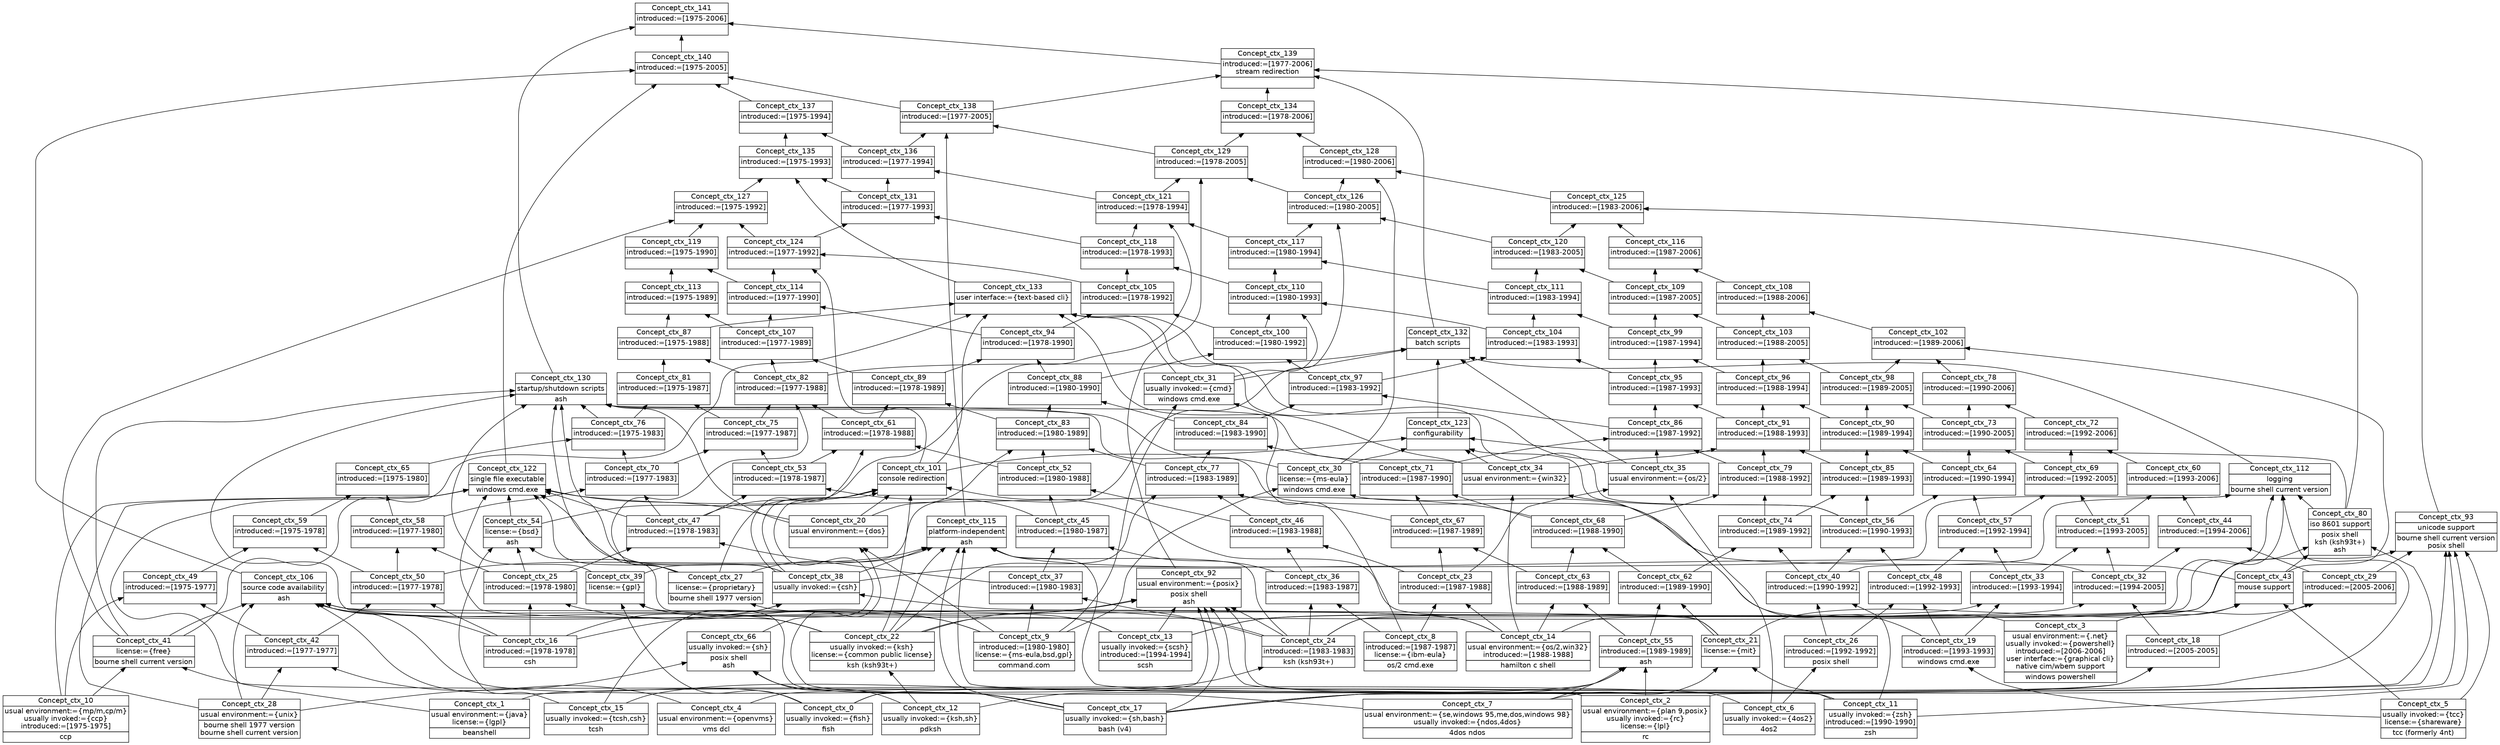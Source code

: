 digraph G { 
	rankdir=BT;
	margin=0;
	node [margin="0.03,0.03",fontname="DejaVu Sans"];
	ranksep=0.3;
	nodesep=0.2;
//graph[label="name:ctx,concept number:142,object number:24,attribute number:160"
1 [shape=none,label=<<table border="0" cellborder="1" cellspacing="0" port="p"><tr><td>Concept_ctx_1</td></tr><tr><td>usual environment:={java}<br/>license:={lgpl}<br/></td></tr><tr><td>beanshell<br/></td></tr></table>>];
10 [shape=none,label=<<table border="0" cellborder="1" cellspacing="0" port="p"><tr><td>Concept_ctx_2</td></tr><tr><td>usual environment:={plan 9,posix}<br/>usually invoked:={rc}<br/>license:={lpl}<br/></td></tr><tr><td>rc<br/></td></tr></table>>];
11 [shape=none,label=<<table border="0" cellborder="1" cellspacing="0" port="p"><tr><td>Concept_ctx_7</td></tr><tr><td>usual environment:={se,windows 95,me,dos,windows 98}<br/>usually invoked:={ndos,4dos}<br/></td></tr><tr><td>4dos ndos<br/></td></tr></table>>];
119 [shape=none,label=<<table border="0" cellborder="1" cellspacing="0" port="p"><tr><td>Concept_ctx_8</td></tr><tr><td>introduced:=[1987-1987]<br/>license:={ibm-eula}<br/></td></tr><tr><td>os/2 cmd.exe<br/></td></tr></table>>];
121 [shape=none,label=<<table border="0" cellborder="1" cellspacing="0" port="p"><tr><td>Concept_ctx_9</td></tr><tr><td>introduced:=[1980-1980]<br/>license:={ms-eula,bsd,gpl}<br/></td></tr><tr><td>command.com<br/></td></tr></table>>];
122 [shape=none,label=<<table border="0" cellborder="1" cellspacing="0" port="p"><tr><td>Concept_ctx_16</td></tr><tr><td>introduced:=[1978-1978]<br/></td></tr><tr><td>csh<br/></td></tr></table>>];
13 [shape=none,label=<<table border="0" cellborder="1" cellspacing="0" port="p"><tr><td>Concept_ctx_6</td></tr><tr><td>usually invoked:={4os2}<br/></td></tr><tr><td>4os2<br/></td></tr></table>>];
14 [shape=none,label=<<table border="0" cellborder="1" cellspacing="0" port="p"><tr><td>Concept_ctx_11</td></tr><tr><td>usually invoked:={zsh}<br/>introduced:=[1990-1990]<br/></td></tr><tr><td>zsh<br/></td></tr></table>>];
15 [shape=none,label=<<table border="0" cellborder="1" cellspacing="0" port="p"><tr><td>Concept_ctx_13</td></tr><tr><td>usually invoked:={scsh}<br/>introduced:=[1994-1994]<br/></td></tr><tr><td>scsh<br/></td></tr></table>>];
17 [shape=none,label=<<table border="0" cellborder="1" cellspacing="0" port="p"><tr><td>Concept_ctx_5</td></tr><tr><td>usually invoked:={tcc}<br/>license:={shareware}<br/></td></tr><tr><td>tcc (formerly 4nt)<br/></td></tr></table>>];
18 [shape=none,label=<<table border="0" cellborder="1" cellspacing="0" port="p"><tr><td>Concept_ctx_0</td></tr><tr><td>usually invoked:={fish}<br/></td></tr><tr><td>fish<br/></td></tr></table>>];
21 [shape=none,label=<<table border="0" cellborder="1" cellspacing="0" port="p"><tr><td>Concept_ctx_15</td></tr><tr><td>usually invoked:={tcsh,csh}<br/></td></tr><tr><td>tcsh<br/></td></tr></table>>];
22 [shape=none,label=<<table border="0" cellborder="1" cellspacing="0" port="p"><tr><td>Concept_ctx_12</td></tr><tr><td>usually invoked:={ksh,sh}<br/></td></tr><tr><td>pdksh<br/></td></tr></table>>];
23 [shape=none,label=<<table border="0" cellborder="1" cellspacing="0" port="p"><tr><td>Concept_ctx_17</td></tr><tr><td>usually invoked:={sh,bash}<br/></td></tr><tr><td>bash (v4)<br/></td></tr></table>>];
3 [shape=none,label=<<table border="0" cellborder="1" cellspacing="0" port="p"><tr><td>Concept_ctx_4</td></tr><tr><td>usual environment:={openvms}<br/></td></tr><tr><td>vms dcl<br/></td></tr></table>>];
5 [shape=none,label=<<table border="0" cellborder="1" cellspacing="0" port="p"><tr><td>Concept_ctx_3</td></tr><tr><td>usual environment:={.net}<br/>usually invoked:={powershell}<br/>introduced:=[2006-2006]<br/>user interface:={graphical cli}<br/>native cim/wbem support<br/></td></tr><tr><td>windows powershell<br/></td></tr></table>>];
8 [shape=none,label=<<table border="0" cellborder="1" cellspacing="0" port="p"><tr><td>Concept_ctx_10</td></tr><tr><td>usual environment:={mp/m,cp/m}<br/>usually invoked:={ccp}<br/>introduced:=[1975-1975]<br/></td></tr><tr><td>ccp<br/></td></tr></table>>];
9 [shape=none,label=<<table border="0" cellborder="1" cellspacing="0" port="p"><tr><td>Concept_ctx_14</td></tr><tr><td>usual environment:={os/2,win32}<br/>introduced:=[1988-1988]<br/></td></tr><tr><td>hamilton c shell<br/></td></tr></table>>];
109 [shape=none,label=<<table border="0" cellborder="1" cellspacing="0" port="p"><tr><td>Concept_ctx_23</td></tr><tr><td>introduced:=[1987-1988]<br/></td></tr><tr><td><br/></td></tr></table>>];
112 [shape=none,label=<<table border="0" cellborder="1" cellspacing="0" port="p"><tr><td>Concept_ctx_25</td></tr><tr><td>introduced:=[1978-1980]<br/></td></tr><tr><td><br/></td></tr></table>>];
115 [shape=none,label=<<table border="0" cellborder="1" cellspacing="0" port="p"><tr><td>Concept_ctx_18</td></tr><tr><td>introduced:=[2005-2005]<br/></td></tr><tr><td><br/></td></tr></table>>];
116 [shape=none,label=<<table border="0" cellborder="1" cellspacing="0" port="p"><tr><td>Concept_ctx_19</td></tr><tr><td>introduced:=[1993-1993]<br/></td></tr><tr><td>windows cmd.exe<br/></td></tr></table>>];
117 [shape=none,label=<<table border="0" cellborder="1" cellspacing="0" port="p"><tr><td>Concept_ctx_26</td></tr><tr><td>introduced:=[1992-1992]<br/></td></tr><tr><td>posix shell<br/></td></tr></table>>];
12 [shape=none,label=<<table border="0" cellborder="1" cellspacing="0" port="p"><tr><td>Concept_ctx_22</td></tr><tr><td>usually invoked:={ksh}<br/>license:={common public license}<br/></td></tr><tr><td>ksh (ksh93t+)<br/></td></tr></table>>];
120 [shape=none,label=<<table border="0" cellborder="1" cellspacing="0" port="p"><tr><td>Concept_ctx_24</td></tr><tr><td>introduced:=[1983-1983]<br/></td></tr><tr><td>ksh (ksh93t+)<br/></td></tr></table>>];
128 [shape=none,label=<<table border="0" cellborder="1" cellspacing="0" port="p"><tr><td>Concept_ctx_27</td></tr><tr><td>license:={proprietary}<br/></td></tr><tr><td>bourne shell 1977 version<br/></td></tr></table>>];
129 [shape=none,label=<<table border="0" cellborder="1" cellspacing="0" port="p"><tr><td>Concept_ctx_21</td></tr><tr><td>license:={mit}<br/></td></tr><tr><td><br/></td></tr></table>>];
4 [shape=none,label=<<table border="0" cellborder="1" cellspacing="0" port="p"><tr><td>Concept_ctx_20</td></tr><tr><td>usual environment:={dos}<br/></td></tr><tr><td><br/></td></tr></table>>];
7 [shape=none,label=<<table border="0" cellborder="1" cellspacing="0" port="p"><tr><td>Concept_ctx_28</td></tr><tr><td>usual environment:={unix}<br/></td></tr><tr><td>bourne shell 1977 version<br/>bourne shell current version<br/></td></tr></table>>];
0 [shape=none,label=<<table border="0" cellborder="1" cellspacing="0" port="p"><tr><td>Concept_ctx_35</td></tr><tr><td>usual environment:={os/2}<br/></td></tr><tr><td><br/></td></tr></table>>];
102 [shape=none,label=<<table border="0" cellborder="1" cellspacing="0" port="p"><tr><td>Concept_ctx_29</td></tr><tr><td>introduced:=[2005-2006]<br/></td></tr><tr><td><br/></td></tr></table>>];
103 [shape=none,label=<<table border="0" cellborder="1" cellspacing="0" port="p"><tr><td>Concept_ctx_32</td></tr><tr><td>introduced:=[1994-2005]<br/></td></tr><tr><td><br/></td></tr></table>>];
104 [shape=none,label=<<table border="0" cellborder="1" cellspacing="0" port="p"><tr><td>Concept_ctx_33</td></tr><tr><td>introduced:=[1993-1994]<br/></td></tr><tr><td><br/></td></tr></table>>];
106 [shape=none,label=<<table border="0" cellborder="1" cellspacing="0" port="p"><tr><td>Concept_ctx_40</td></tr><tr><td>introduced:=[1990-1992]<br/></td></tr><tr><td><br/></td></tr></table>>];
110 [shape=none,label=<<table border="0" cellborder="1" cellspacing="0" port="p"><tr><td>Concept_ctx_36</td></tr><tr><td>introduced:=[1983-1987]<br/></td></tr><tr><td><br/></td></tr></table>>];
111 [shape=none,label=<<table border="0" cellborder="1" cellspacing="0" port="p"><tr><td>Concept_ctx_37</td></tr><tr><td>introduced:=[1980-1983]<br/></td></tr><tr><td><br/></td></tr></table>>];
123 [shape=none,label=<<table border="0" cellborder="1" cellspacing="0" port="p"><tr><td>Concept_ctx_42</td></tr><tr><td>introduced:=[1977-1977]<br/></td></tr><tr><td><br/></td></tr></table>>];
125 [shape=none,label=<<table border="0" cellborder="1" cellspacing="0" port="p"><tr><td>Concept_ctx_39</td></tr><tr><td>license:={gpl}<br/></td></tr><tr><td><br/></td></tr></table>>];
126 [shape=none,label=<<table border="0" cellborder="1" cellspacing="0" port="p"><tr><td>Concept_ctx_30</td></tr><tr><td>license:={ms-eula}<br/></td></tr><tr><td>windows cmd.exe<br/></td></tr></table>>];
130 [shape=none,label=<<table border="0" cellborder="1" cellspacing="0" port="p"><tr><td>Concept_ctx_41</td></tr><tr><td>license:={free}<br/></td></tr><tr><td>bourne shell current version<br/></td></tr></table>>];
19 [shape=none,label=<<table border="0" cellborder="1" cellspacing="0" port="p"><tr><td>Concept_ctx_38</td></tr><tr><td>usually invoked:={csh}<br/></td></tr><tr><td><br/></td></tr></table>>];
2 [shape=none,label=<<table border="0" cellborder="1" cellspacing="0" port="p"><tr><td>Concept_ctx_34</td></tr><tr><td>usual environment:={win32}<br/></td></tr><tr><td><br/></td></tr></table>>];
20 [shape=none,label=<<table border="0" cellborder="1" cellspacing="0" port="p"><tr><td>Concept_ctx_31</td></tr><tr><td>usually invoked:={cmd}<br/></td></tr><tr><td>windows cmd.exe<br/></td></tr></table>>];
105 [shape=none,label=<<table border="0" cellborder="1" cellspacing="0" port="p"><tr><td>Concept_ctx_48</td></tr><tr><td>introduced:=[1992-1993]<br/></td></tr><tr><td><br/></td></tr></table>>];
113 [shape=none,label=<<table border="0" cellborder="1" cellspacing="0" port="p"><tr><td>Concept_ctx_50</td></tr><tr><td>introduced:=[1977-1978]<br/></td></tr><tr><td><br/></td></tr></table>>];
114 [shape=none,label=<<table border="0" cellborder="1" cellspacing="0" port="p"><tr><td>Concept_ctx_49</td></tr><tr><td>introduced:=[1975-1977]<br/></td></tr><tr><td><br/></td></tr></table>>];
133 [shape=none,label=<<table border="0" cellborder="1" cellspacing="0" port="p"><tr><td>Concept_ctx_43</td></tr><tr><td>mouse support<br/></td></tr><tr><td><br/></td></tr></table>>];
90 [shape=none,label=<<table border="0" cellborder="1" cellspacing="0" port="p"><tr><td>Concept_ctx_44</td></tr><tr><td>introduced:=[1994-2006]<br/></td></tr><tr><td><br/></td></tr></table>>];
97 [shape=none,label=<<table border="0" cellborder="1" cellspacing="0" port="p"><tr><td>Concept_ctx_46</td></tr><tr><td>introduced:=[1983-1988]<br/></td></tr><tr><td><br/></td></tr></table>>];
98 [shape=none,label=<<table border="0" cellborder="1" cellspacing="0" port="p"><tr><td>Concept_ctx_45</td></tr><tr><td>introduced:=[1980-1987]<br/></td></tr><tr><td><br/></td></tr></table>>];
99 [shape=none,label=<<table border="0" cellborder="1" cellspacing="0" port="p"><tr><td>Concept_ctx_47</td></tr><tr><td>introduced:=[1978-1983]<br/></td></tr><tr><td><br/></td></tr></table>>];
100 [shape=none,label=<<table border="0" cellborder="1" cellspacing="0" port="p"><tr><td>Concept_ctx_58</td></tr><tr><td>introduced:=[1977-1980]<br/></td></tr><tr><td><br/></td></tr></table>>];
101 [shape=none,label=<<table border="0" cellborder="1" cellspacing="0" port="p"><tr><td>Concept_ctx_59</td></tr><tr><td>introduced:=[1975-1978]<br/></td></tr><tr><td><br/></td></tr></table>>];
118 [shape=none,label=<<table border="0" cellborder="1" cellspacing="0" port="p"><tr><td>Concept_ctx_55</td></tr><tr><td>introduced:=[1989-1989]<br/></td></tr><tr><td>ash<br/></td></tr></table>>];
127 [shape=none,label=<<table border="0" cellborder="1" cellspacing="0" port="p"><tr><td>Concept_ctx_54</td></tr><tr><td>license:={bsd}<br/></td></tr><tr><td>ash<br/></td></tr></table>>];
86 [shape=none,label=<<table border="0" cellborder="1" cellspacing="0" port="p"><tr><td>Concept_ctx_52</td></tr><tr><td>introduced:=[1980-1988]<br/></td></tr><tr><td><br/></td></tr></table>>];
87 [shape=none,label=<<table border="0" cellborder="1" cellspacing="0" port="p"><tr><td>Concept_ctx_53</td></tr><tr><td>introduced:=[1978-1987]<br/></td></tr><tr><td><br/></td></tr></table>>];
91 [shape=none,label=<<table border="0" cellborder="1" cellspacing="0" port="p"><tr><td>Concept_ctx_51</td></tr><tr><td>introduced:=[1993-2005]<br/></td></tr><tr><td><br/></td></tr></table>>];
92 [shape=none,label=<<table border="0" cellborder="1" cellspacing="0" port="p"><tr><td>Concept_ctx_57</td></tr><tr><td>introduced:=[1992-1994]<br/></td></tr><tr><td><br/></td></tr></table>>];
93 [shape=none,label=<<table border="0" cellborder="1" cellspacing="0" port="p"><tr><td>Concept_ctx_56</td></tr><tr><td>introduced:=[1990-1993]<br/></td></tr><tr><td><br/></td></tr></table>>];
107 [shape=none,label=<<table border="0" cellborder="1" cellspacing="0" port="p"><tr><td>Concept_ctx_62</td></tr><tr><td>introduced:=[1989-1990]<br/></td></tr><tr><td><br/></td></tr></table>>];
108 [shape=none,label=<<table border="0" cellborder="1" cellspacing="0" port="p"><tr><td>Concept_ctx_63</td></tr><tr><td>introduced:=[1988-1989]<br/></td></tr><tr><td><br/></td></tr></table>>];
16 [shape=none,label=<<table border="0" cellborder="1" cellspacing="0" port="p"><tr><td>Concept_ctx_66</td></tr><tr><td>usually invoked:={sh}<br/></td></tr><tr><td>posix shell<br/>ash<br/></td></tr></table>>];
76 [shape=none,label=<<table border="0" cellborder="1" cellspacing="0" port="p"><tr><td>Concept_ctx_61</td></tr><tr><td>introduced:=[1978-1988]<br/></td></tr><tr><td><br/></td></tr></table>>];
79 [shape=none,label=<<table border="0" cellborder="1" cellspacing="0" port="p"><tr><td>Concept_ctx_60</td></tr><tr><td>introduced:=[1993-2006]<br/></td></tr><tr><td><br/></td></tr></table>>];
81 [shape=none,label=<<table border="0" cellborder="1" cellspacing="0" port="p"><tr><td>Concept_ctx_64</td></tr><tr><td>introduced:=[1990-1994]<br/></td></tr><tr><td><br/></td></tr></table>>];
89 [shape=none,label=<<table border="0" cellborder="1" cellspacing="0" port="p"><tr><td>Concept_ctx_65</td></tr><tr><td>introduced:=[1975-1980]<br/></td></tr><tr><td><br/></td></tr></table>>];
80 [shape=none,label=<<table border="0" cellborder="1" cellspacing="0" port="p"><tr><td>Concept_ctx_69</td></tr><tr><td>introduced:=[1992-2005]<br/></td></tr><tr><td><br/></td></tr></table>>];
88 [shape=none,label=<<table border="0" cellborder="1" cellspacing="0" port="p"><tr><td>Concept_ctx_70</td></tr><tr><td>introduced:=[1977-1983]<br/></td></tr><tr><td><br/></td></tr></table>>];
95 [shape=none,label=<<table border="0" cellborder="1" cellspacing="0" port="p"><tr><td>Concept_ctx_68</td></tr><tr><td>introduced:=[1988-1990]<br/></td></tr><tr><td><br/></td></tr></table>>];
96 [shape=none,label=<<table border="0" cellborder="1" cellspacing="0" port="p"><tr><td>Concept_ctx_67</td></tr><tr><td>introduced:=[1987-1989]<br/></td></tr><tr><td><br/></td></tr></table>>];
69 [shape=none,label=<<table border="0" cellborder="1" cellspacing="0" port="p"><tr><td>Concept_ctx_72</td></tr><tr><td>introduced:=[1992-2006]<br/></td></tr><tr><td><br/></td></tr></table>>];
70 [shape=none,label=<<table border="0" cellborder="1" cellspacing="0" port="p"><tr><td>Concept_ctx_73</td></tr><tr><td>introduced:=[1990-2005]<br/></td></tr><tr><td><br/></td></tr></table>>];
77 [shape=none,label=<<table border="0" cellborder="1" cellspacing="0" port="p"><tr><td>Concept_ctx_75</td></tr><tr><td>introduced:=[1977-1987]<br/></td></tr><tr><td><br/></td></tr></table>>];
78 [shape=none,label=<<table border="0" cellborder="1" cellspacing="0" port="p"><tr><td>Concept_ctx_76</td></tr><tr><td>introduced:=[1975-1983]<br/></td></tr><tr><td><br/></td></tr></table>>];
84 [shape=none,label=<<table border="0" cellborder="1" cellspacing="0" port="p"><tr><td>Concept_ctx_71</td></tr><tr><td>introduced:=[1987-1990]<br/></td></tr><tr><td><br/></td></tr></table>>];
94 [shape=none,label=<<table border="0" cellborder="1" cellspacing="0" port="p"><tr><td>Concept_ctx_74</td></tr><tr><td>introduced:=[1989-1992]<br/></td></tr><tr><td><br/></td></tr></table>>];
135 [shape=none,label=<<table border="0" cellborder="1" cellspacing="0" port="p"><tr><td>Concept_ctx_80</td></tr><tr><td>iso 8601 support<br/></td></tr><tr><td>posix shell<br/>ksh (ksh93t+)<br/>ash<br/></td></tr></table>>];
60 [shape=none,label=<<table border="0" cellborder="1" cellspacing="0" port="p"><tr><td>Concept_ctx_78</td></tr><tr><td>introduced:=[1990-2006]<br/></td></tr><tr><td><br/></td></tr></table>>];
67 [shape=none,label=<<table border="0" cellborder="1" cellspacing="0" port="p"><tr><td>Concept_ctx_82</td></tr><tr><td>introduced:=[1977-1988]<br/></td></tr><tr><td><br/></td></tr></table>>];
68 [shape=none,label=<<table border="0" cellborder="1" cellspacing="0" port="p"><tr><td>Concept_ctx_81</td></tr><tr><td>introduced:=[1975-1987]<br/></td></tr><tr><td><br/></td></tr></table>>];
83 [shape=none,label=<<table border="0" cellborder="1" cellspacing="0" port="p"><tr><td>Concept_ctx_79</td></tr><tr><td>introduced:=[1988-1992]<br/></td></tr><tr><td><br/></td></tr></table>>];
85 [shape=none,label=<<table border="0" cellborder="1" cellspacing="0" port="p"><tr><td>Concept_ctx_77</td></tr><tr><td>introduced:=[1983-1989]<br/></td></tr><tr><td><br/></td></tr></table>>];
59 [shape=none,label=<<table border="0" cellborder="1" cellspacing="0" port="p"><tr><td>Concept_ctx_87</td></tr><tr><td>introduced:=[1975-1988]<br/></td></tr><tr><td><br/></td></tr></table>>];
73 [shape=none,label=<<table border="0" cellborder="1" cellspacing="0" port="p"><tr><td>Concept_ctx_86</td></tr><tr><td>introduced:=[1987-1992]<br/></td></tr><tr><td><br/></td></tr></table>>];
74 [shape=none,label=<<table border="0" cellborder="1" cellspacing="0" port="p"><tr><td>Concept_ctx_84</td></tr><tr><td>introduced:=[1983-1990]<br/></td></tr><tr><td><br/></td></tr></table>>];
75 [shape=none,label=<<table border="0" cellborder="1" cellspacing="0" port="p"><tr><td>Concept_ctx_83</td></tr><tr><td>introduced:=[1980-1989]<br/></td></tr><tr><td><br/></td></tr></table>>];
82 [shape=none,label=<<table border="0" cellborder="1" cellspacing="0" port="p"><tr><td>Concept_ctx_85</td></tr><tr><td>introduced:=[1989-1993]<br/></td></tr><tr><td><br/></td></tr></table>>];
134 [shape=none,label=<<table border="0" cellborder="1" cellspacing="0" port="p"><tr><td>Concept_ctx_93</td></tr><tr><td>unicode support<br/></td></tr><tr><td>bourne shell current version<br/>posix shell<br/></td></tr></table>>];
6 [shape=none,label=<<table border="0" cellborder="1" cellspacing="0" port="p"><tr><td>Concept_ctx_92</td></tr><tr><td>usual environment:={posix}<br/></td></tr><tr><td>posix shell<br/>ash<br/></td></tr></table>>];
65 [shape=none,label=<<table border="0" cellborder="1" cellspacing="0" port="p"><tr><td>Concept_ctx_88</td></tr><tr><td>introduced:=[1980-1990]<br/></td></tr><tr><td><br/></td></tr></table>>];
66 [shape=none,label=<<table border="0" cellborder="1" cellspacing="0" port="p"><tr><td>Concept_ctx_89</td></tr><tr><td>introduced:=[1978-1989]<br/></td></tr><tr><td><br/></td></tr></table>>];
71 [shape=none,label=<<table border="0" cellborder="1" cellspacing="0" port="p"><tr><td>Concept_ctx_90</td></tr><tr><td>introduced:=[1989-1994]<br/></td></tr><tr><td><br/></td></tr></table>>];
72 [shape=none,label=<<table border="0" cellborder="1" cellspacing="0" port="p"><tr><td>Concept_ctx_91</td></tr><tr><td>introduced:=[1988-1993]<br/></td></tr><tr><td><br/></td></tr></table>>];
57 [shape=none,label=<<table border="0" cellborder="1" cellspacing="0" port="p"><tr><td>Concept_ctx_94</td></tr><tr><td>introduced:=[1978-1990]<br/></td></tr><tr><td><br/></td></tr></table>>];
62 [shape=none,label=<<table border="0" cellborder="1" cellspacing="0" port="p"><tr><td>Concept_ctx_96</td></tr><tr><td>introduced:=[1988-1994]<br/></td></tr><tr><td><br/></td></tr></table>>];
63 [shape=none,label=<<table border="0" cellborder="1" cellspacing="0" port="p"><tr><td>Concept_ctx_95</td></tr><tr><td>introduced:=[1987-1993]<br/></td></tr><tr><td><br/></td></tr></table>>];
64 [shape=none,label=<<table border="0" cellborder="1" cellspacing="0" port="p"><tr><td>Concept_ctx_97</td></tr><tr><td>introduced:=[1983-1992]<br/></td></tr><tr><td><br/></td></tr></table>>];
136 [shape=none,label=<<table border="0" cellborder="1" cellspacing="0" port="p"><tr><td>Concept_ctx_101</td></tr><tr><td>console redirection<br/></td></tr><tr><td><br/></td></tr></table>>];
54 [shape=none,label=<<table border="0" cellborder="1" cellspacing="0" port="p"><tr><td>Concept_ctx_99</td></tr><tr><td>introduced:=[1987-1994]<br/></td></tr><tr><td><br/></td></tr></table>>];
56 [shape=none,label=<<table border="0" cellborder="1" cellspacing="0" port="p"><tr><td>Concept_ctx_100</td></tr><tr><td>introduced:=[1980-1992]<br/></td></tr><tr><td><br/></td></tr></table>>];
61 [shape=none,label=<<table border="0" cellborder="1" cellspacing="0" port="p"><tr><td>Concept_ctx_98</td></tr><tr><td>introduced:=[1989-2005]<br/></td></tr><tr><td><br/></td></tr></table>>];
131 [shape=none,label=<<table border="0" cellborder="1" cellspacing="0" port="p"><tr><td>Concept_ctx_106</td></tr><tr><td>source code availability<br/></td></tr><tr><td>ash<br/></td></tr></table>>];
49 [shape=none,label=<<table border="0" cellborder="1" cellspacing="0" port="p"><tr><td>Concept_ctx_105</td></tr><tr><td>introduced:=[1978-1992]<br/></td></tr><tr><td><br/></td></tr></table>>];
52 [shape=none,label=<<table border="0" cellborder="1" cellspacing="0" port="p"><tr><td>Concept_ctx_102</td></tr><tr><td>introduced:=[1989-2006]<br/></td></tr><tr><td><br/></td></tr></table>>];
53 [shape=none,label=<<table border="0" cellborder="1" cellspacing="0" port="p"><tr><td>Concept_ctx_103</td></tr><tr><td>introduced:=[1988-2005]<br/></td></tr><tr><td><br/></td></tr></table>>];
55 [shape=none,label=<<table border="0" cellborder="1" cellspacing="0" port="p"><tr><td>Concept_ctx_104</td></tr><tr><td>introduced:=[1983-1993]<br/></td></tr><tr><td><br/></td></tr></table>>];
58 [shape=none,label=<<table border="0" cellborder="1" cellspacing="0" port="p"><tr><td>Concept_ctx_107</td></tr><tr><td>introduced:=[1977-1989]<br/></td></tr><tr><td><br/></td></tr></table>>];
124 [shape=none,label=<<table border="0" cellborder="1" cellspacing="0" port="p"><tr><td>Concept_ctx_115</td></tr><tr><td>platform-independent<br/></td></tr><tr><td>ash<br/></td></tr></table>>];
140 [shape=none,label=<<table border="0" cellborder="1" cellspacing="0" port="p"><tr><td>Concept_ctx_112</td></tr><tr><td>logging<br/></td></tr><tr><td>bourne shell current version<br/></td></tr></table>>];
45 [shape=none,label=<<table border="0" cellborder="1" cellspacing="0" port="p"><tr><td>Concept_ctx_108</td></tr><tr><td>introduced:=[1988-2006]<br/></td></tr><tr><td><br/></td></tr></table>>];
46 [shape=none,label=<<table border="0" cellborder="1" cellspacing="0" port="p"><tr><td>Concept_ctx_109</td></tr><tr><td>introduced:=[1987-2005]<br/></td></tr><tr><td><br/></td></tr></table>>];
47 [shape=none,label=<<table border="0" cellborder="1" cellspacing="0" port="p"><tr><td>Concept_ctx_111</td></tr><tr><td>introduced:=[1983-1994]<br/></td></tr><tr><td><br/></td></tr></table>>];
48 [shape=none,label=<<table border="0" cellborder="1" cellspacing="0" port="p"><tr><td>Concept_ctx_110</td></tr><tr><td>introduced:=[1980-1993]<br/></td></tr><tr><td><br/></td></tr></table>>];
50 [shape=none,label=<<table border="0" cellborder="1" cellspacing="0" port="p"><tr><td>Concept_ctx_114</td></tr><tr><td>introduced:=[1977-1990]<br/></td></tr><tr><td><br/></td></tr></table>>];
51 [shape=none,label=<<table border="0" cellborder="1" cellspacing="0" port="p"><tr><td>Concept_ctx_113</td></tr><tr><td>introduced:=[1975-1989]<br/></td></tr><tr><td><br/></td></tr></table>>];
39 [shape=none,label=<<table border="0" cellborder="1" cellspacing="0" port="p"><tr><td>Concept_ctx_116</td></tr><tr><td>introduced:=[1987-2006]<br/></td></tr><tr><td><br/></td></tr></table>>];
41 [shape=none,label=<<table border="0" cellborder="1" cellspacing="0" port="p"><tr><td>Concept_ctx_117</td></tr><tr><td>introduced:=[1980-1994]<br/></td></tr><tr><td><br/></td></tr></table>>];
42 [shape=none,label=<<table border="0" cellborder="1" cellspacing="0" port="p"><tr><td>Concept_ctx_118</td></tr><tr><td>introduced:=[1978-1993]<br/></td></tr><tr><td><br/></td></tr></table>>];
44 [shape=none,label=<<table border="0" cellborder="1" cellspacing="0" port="p"><tr><td>Concept_ctx_119</td></tr><tr><td>introduced:=[1975-1990]<br/></td></tr><tr><td><br/></td></tr></table>>];
137 [shape=none,label=<<table border="0" cellborder="1" cellspacing="0" port="p"><tr><td>Concept_ctx_123</td></tr><tr><td>configurability<br/></td></tr><tr><td><br/></td></tr></table>>];
36 [shape=none,label=<<table border="0" cellborder="1" cellspacing="0" port="p"><tr><td>Concept_ctx_121</td></tr><tr><td>introduced:=[1978-1994]<br/></td></tr><tr><td><br/></td></tr></table>>];
40 [shape=none,label=<<table border="0" cellborder="1" cellspacing="0" port="p"><tr><td>Concept_ctx_120</td></tr><tr><td>introduced:=[1983-2005]<br/></td></tr><tr><td><br/></td></tr></table>>];
43 [shape=none,label=<<table border="0" cellborder="1" cellspacing="0" port="p"><tr><td>Concept_ctx_124</td></tr><tr><td>introduced:=[1977-1992]<br/></td></tr><tr><td><br/></td></tr></table>>];
34 [shape=none,label=<<table border="0" cellborder="1" cellspacing="0" port="p"><tr><td>Concept_ctx_125</td></tr><tr><td>introduced:=[1983-2006]<br/></td></tr><tr><td><br/></td></tr></table>>];
35 [shape=none,label=<<table border="0" cellborder="1" cellspacing="0" port="p"><tr><td>Concept_ctx_126</td></tr><tr><td>introduced:=[1980-2005]<br/></td></tr><tr><td><br/></td></tr></table>>];
38 [shape=none,label=<<table border="0" cellborder="1" cellspacing="0" port="p"><tr><td>Concept_ctx_127</td></tr><tr><td>introduced:=[1975-1992]<br/></td></tr><tr><td><br/></td></tr></table>>];
132 [shape=none,label=<<table border="0" cellborder="1" cellspacing="0" port="p"><tr><td>Concept_ctx_133</td></tr><tr><td>user interface:={text-based cli}<br/></td></tr><tr><td><br/></td></tr></table>>];
138 [shape=none,label=<<table border="0" cellborder="1" cellspacing="0" port="p"><tr><td>Concept_ctx_130</td></tr><tr><td>startup/shutdown scripts<br/></td></tr><tr><td>ash<br/></td></tr></table>>];
139 [shape=none,label=<<table border="0" cellborder="1" cellspacing="0" port="p"><tr><td>Concept_ctx_132</td></tr><tr><td>batch scripts<br/></td></tr><tr><td><br/></td></tr></table>>];
30 [shape=none,label=<<table border="0" cellborder="1" cellspacing="0" port="p"><tr><td>Concept_ctx_128</td></tr><tr><td>introduced:=[1980-2006]<br/></td></tr><tr><td><br/></td></tr></table>>];
31 [shape=none,label=<<table border="0" cellborder="1" cellspacing="0" port="p"><tr><td>Concept_ctx_129</td></tr><tr><td>introduced:=[1978-2005]<br/></td></tr><tr><td><br/></td></tr></table>>];
37 [shape=none,label=<<table border="0" cellborder="1" cellspacing="0" port="p"><tr><td>Concept_ctx_131</td></tr><tr><td>introduced:=[1977-1993]<br/></td></tr><tr><td><br/></td></tr></table>>];
27 [shape=none,label=<<table border="0" cellborder="1" cellspacing="0" port="p"><tr><td>Concept_ctx_134</td></tr><tr><td>introduced:=[1978-2006]<br/></td></tr><tr><td><br/></td></tr></table>>];
32 [shape=none,label=<<table border="0" cellborder="1" cellspacing="0" port="p"><tr><td>Concept_ctx_136</td></tr><tr><td>introduced:=[1977-1994]<br/></td></tr><tr><td><br/></td></tr></table>>];
33 [shape=none,label=<<table border="0" cellborder="1" cellspacing="0" port="p"><tr><td>Concept_ctx_135</td></tr><tr><td>introduced:=[1975-1993]<br/></td></tr><tr><td><br/></td></tr></table>>];
29 [shape=none,label=<<table border="0" cellborder="1" cellspacing="0" port="p"><tr><td>Concept_ctx_137</td></tr><tr><td>introduced:=[1975-1994]<br/></td></tr><tr><td><br/></td></tr></table>>];
28 [shape=none,label=<<table border="0" cellborder="1" cellspacing="0" port="p"><tr><td>Concept_ctx_138</td></tr><tr><td>introduced:=[1977-2005]<br/></td></tr><tr><td><br/></td></tr></table>>];
25 [shape=none,label=<<table border="0" cellborder="1" cellspacing="0" port="p"><tr><td>Concept_ctx_139</td></tr><tr><td>introduced:=[1977-2006]<br/>stream redirection<br/></td></tr><tr><td><br/></td></tr></table>>];
26 [shape=none,label=<<table border="0" cellborder="1" cellspacing="0" port="p"><tr><td>Concept_ctx_140</td></tr><tr><td>introduced:=[1975-2005]<br/></td></tr><tr><td><br/></td></tr></table>>];
24 [shape=none,label=<<table border="0" cellborder="1" cellspacing="0" port="p"><tr><td>Concept_ctx_141</td></tr><tr><td>introduced:=[1975-2006]<br/></td></tr><tr><td><br/></td></tr></table>>];
141 [shape=none,label=<<table border="0" cellborder="1" cellspacing="0" port="p"><tr><td>Concept_ctx_122</td></tr><tr><td>single file executable<br/></td></tr><tr><td>windows cmd.exe<br/></td></tr></table>>];
	119:p -> 109:p
	9:p -> 109:p
	121:p -> 112:p
	122:p -> 112:p
	18:p -> 115:p
	1:p -> 115:p
	17:p -> 116:p
	13:p -> 117:p
	22:p -> 12:p
	21:p -> 120:p
	9:p -> 128:p
	11:p -> 129:p
	14:p -> 129:p
	11:p -> 4:p
	121:p -> 4:p
	109:p -> 0:p
	13:p -> 0:p
	115:p -> 102:p
	5:p -> 102:p
	15:p -> 103:p
	115:p -> 103:p
	15:p -> 104:p
	116:p -> 104:p
	117:p -> 106:p
	14:p -> 106:p
	120:p -> 110:p
	119:p -> 110:p
	120:p -> 111:p
	121:p -> 111:p
	3:p -> 123:p
	7:p -> 123:p
	23:p -> 125:p
	18:p -> 125:p
	121:p -> 125:p
	121:p -> 126:p
	5:p -> 126:p
	8:p -> 130:p
	13:p -> 130:p
	21:p -> 19:p
	122:p -> 19:p
	9:p -> 19:p
	116:p -> 2:p
	9:p -> 2:p
	119:p -> 20:p
	121:p -> 20:p
	116:p -> 105:p
	117:p -> 105:p
	123:p -> 113:p
	122:p -> 113:p
	123:p -> 114:p
	8:p -> 114:p
	17:p -> 133:p
	129:p -> 133:p
	5:p -> 133:p
	102:p -> 90:p
	103:p -> 90:p
	110:p -> 97:p
	109:p -> 97:p
	110:p -> 98:p
	111:p -> 98:p
	111:p -> 99:p
	112:p -> 99:p
	113:p -> 100:p
	112:p -> 100:p
	113:p -> 101:p
	114:p -> 101:p
	22:p -> 118:p
	23:p -> 118:p
	10:p -> 118:p
	11:p -> 118:p
	15:p -> 127:p
	21:p -> 127:p
	112:p -> 127:p
	98:p -> 86:p
	97:p -> 86:p
	98:p -> 87:p
	99:p -> 87:p
	103:p -> 91:p
	104:p -> 91:p
	104:p -> 92:p
	105:p -> 92:p
	105:p -> 93:p
	106:p -> 93:p
	129:p -> 107:p
	118:p -> 107:p
	9:p -> 108:p
	118:p -> 108:p
	22:p -> 16:p
	23:p -> 16:p
	7:p -> 16:p
	19:p -> 76:p
	87:p -> 76:p
	86:p -> 76:p
	91:p -> 79:p
	90:p -> 79:p
	92:p -> 81:p
	93:p -> 81:p
	100:p -> 89:p
	101:p -> 89:p
	91:p -> 80:p
	92:p -> 80:p
	99:p -> 88:p
	100:p -> 88:p
	107:p -> 95:p
	108:p -> 95:p
	109:p -> 96:p
	108:p -> 96:p
	79:p -> 69:p
	80:p -> 69:p
	80:p -> 70:p
	81:p -> 70:p
	87:p -> 77:p
	88:p -> 77:p
	88:p -> 78:p
	89:p -> 78:p
	95:p -> 84:p
	96:p -> 84:p
	107:p -> 94:p
	106:p -> 94:p
	23:p -> 135:p
	133:p -> 135:p
	9:p -> 135:p
	69:p -> 60:p
	70:p -> 60:p
	77:p -> 67:p
	128:p -> 67:p
	76:p -> 67:p
	77:p -> 68:p
	78:p -> 68:p
	95:p -> 83:p
	94:p -> 83:p
	97:p -> 85:p
	12:p -> 85:p
	96:p -> 85:p
	68:p -> 59:p
	67:p -> 59:p
	83:p -> 73:p
	84:p -> 73:p
	0:p -> 73:p
	84:p -> 74:p
	85:p -> 74:p
	86:p -> 75:p
	4:p -> 75:p
	85:p -> 75:p
	93:p -> 82:p
	94:p -> 82:p
	17:p -> 134:p
	23:p -> 134:p
	120:p -> 134:p
	102:p -> 134:p
	14:p -> 134:p
	10:p -> 134:p
	23:p -> 6:p
	12:p -> 6:p
	10:p -> 6:p
	15:p -> 6:p
	120:p -> 6:p
	18:p -> 6:p
	14:p -> 6:p
	122:p -> 6:p
	75:p -> 65:p
	74:p -> 65:p
	75:p -> 66:p
	76:p -> 66:p
	81:p -> 71:p
	82:p -> 71:p
	2:p -> 72:p
	83:p -> 72:p
	82:p -> 72:p
	65:p -> 57:p
	66:p -> 57:p
	72:p -> 62:p
	71:p -> 62:p
	72:p -> 63:p
	73:p -> 63:p
	74:p -> 64:p
	73:p -> 64:p
	99:p -> 136:p
	16:p -> 136:p
	12:p -> 136:p
	129:p -> 136:p
	19:p -> 136:p
	4:p -> 136:p
	128:p -> 136:p
	62:p -> 54:p
	63:p -> 54:p
	65:p -> 56:p
	64:p -> 56:p
	70:p -> 61:p
	71:p -> 61:p
	23:p -> 131:p
	12:p -> 131:p
	129:p -> 131:p
	120:p -> 131:p
	15:p -> 131:p
	7:p -> 131:p
	18:p -> 131:p
	130:p -> 131:p
	122:p -> 131:p
	56:p -> 49:p
	57:p -> 49:p
	61:p -> 52:p
	133:p -> 52:p
	60:p -> 52:p
	61:p -> 53:p
	62:p -> 53:p
	63:p -> 55:p
	64:p -> 55:p
	66:p -> 58:p
	67:p -> 58:p
	23:p -> 124:p
	12:p -> 124:p
	10:p -> 124:p
	120:p -> 124:p
	19:p -> 124:p
	103:p -> 124:p
	113:p -> 124:p
	14:p -> 124:p
	128:p -> 124:p
	120:p -> 140:p
	19:p -> 140:p
	3:p -> 140:p
	106:p -> 140:p
	135:p -> 140:p
	12:p -> 140:p
	52:p -> 45:p
	53:p -> 45:p
	54:p -> 46:p
	53:p -> 46:p
	55:p -> 47:p
	54:p -> 47:p
	55:p -> 48:p
	56:p -> 48:p
	20:p -> 48:p
	58:p -> 50:p
	57:p -> 50:p
	58:p -> 51:p
	59:p -> 51:p
	46:p -> 39:p
	45:p -> 39:p
	47:p -> 41:p
	48:p -> 41:p
	49:p -> 42:p
	48:p -> 42:p
	51:p -> 44:p
	50:p -> 44:p
	136:p -> 137:p
	135:p -> 137:p
	93:p -> 137:p
	126:p -> 137:p
	2:p -> 137:p
	42:p -> 36:p
	127:p -> 36:p
	41:p -> 36:p
	46:p -> 40:p
	47:p -> 40:p
	49:p -> 43:p
	50:p -> 43:p
	136:p -> 43:p
	135:p -> 34:p
	39:p -> 34:p
	40:p -> 34:p
	41:p -> 35:p
	40:p -> 35:p
	125:p -> 35:p
	44:p -> 38:p
	43:p -> 38:p
	130:p -> 38:p
	93:p -> 132:p
	2:p -> 132:p
	136:p -> 132:p
	130:p -> 132:p
	20:p -> 132:p
	0:p -> 132:p
	59:p -> 132:p
	12:p -> 138:p
	133:p -> 138:p
	126:p -> 138:p
	2:p -> 138:p
	19:p -> 138:p
	78:p -> 138:p
	4:p -> 138:p
	130:p -> 138:p
	125:p -> 138:p
	128:p -> 138:p
	20:p -> 139:p
	0:p -> 139:p
	137:p -> 139:p
	67:p -> 139:p
	140:p -> 139:p
	34:p -> 30:p
	35:p -> 30:p
	126:p -> 30:p
	36:p -> 31:p
	35:p -> 31:p
	6:p -> 31:p
	42:p -> 37:p
	43:p -> 37:p
	30:p -> 27:p
	31:p -> 27:p
	36:p -> 32:p
	37:p -> 32:p
	37:p -> 33:p
	38:p -> 33:p
	132:p -> 33:p
	33:p -> 29:p
	32:p -> 29:p
	124:p -> 28:p
	32:p -> 28:p
	31:p -> 28:p
	139:p -> 25:p
	28:p -> 25:p
	134:p -> 25:p
	27:p -> 25:p
	131:p -> 26:p
	29:p -> 26:p
	28:p -> 26:p
	141:p -> 26:p
	26:p -> 24:p
	138:p -> 24:p
	25:p -> 24:p
	99:p -> 141:p
	1:p -> 141:p
	12:p -> 141:p
	127:p -> 141:p
	19:p -> 141:p
	8:p -> 141:p
	7:p -> 141:p
	95:p -> 141:p
	4:p -> 141:p
	128:p -> 141:p
}